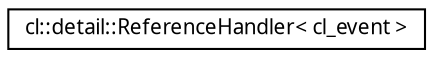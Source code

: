digraph G
{
  edge [fontname="FreeSans.ttf",fontsize="10",labelfontname="FreeSans.ttf",labelfontsize="10"];
  node [fontname="FreeSans.ttf",fontsize="10",shape=record];
  rankdir=LR;
  Node1 [label="cl::detail::ReferenceHandler\< cl_event \>",height=0.2,width=0.4,color="black", fillcolor="white", style="filled",URL="$structcl_1_1detail_1_1_reference_handler_3_01cl__event_01_4.html"];
}
